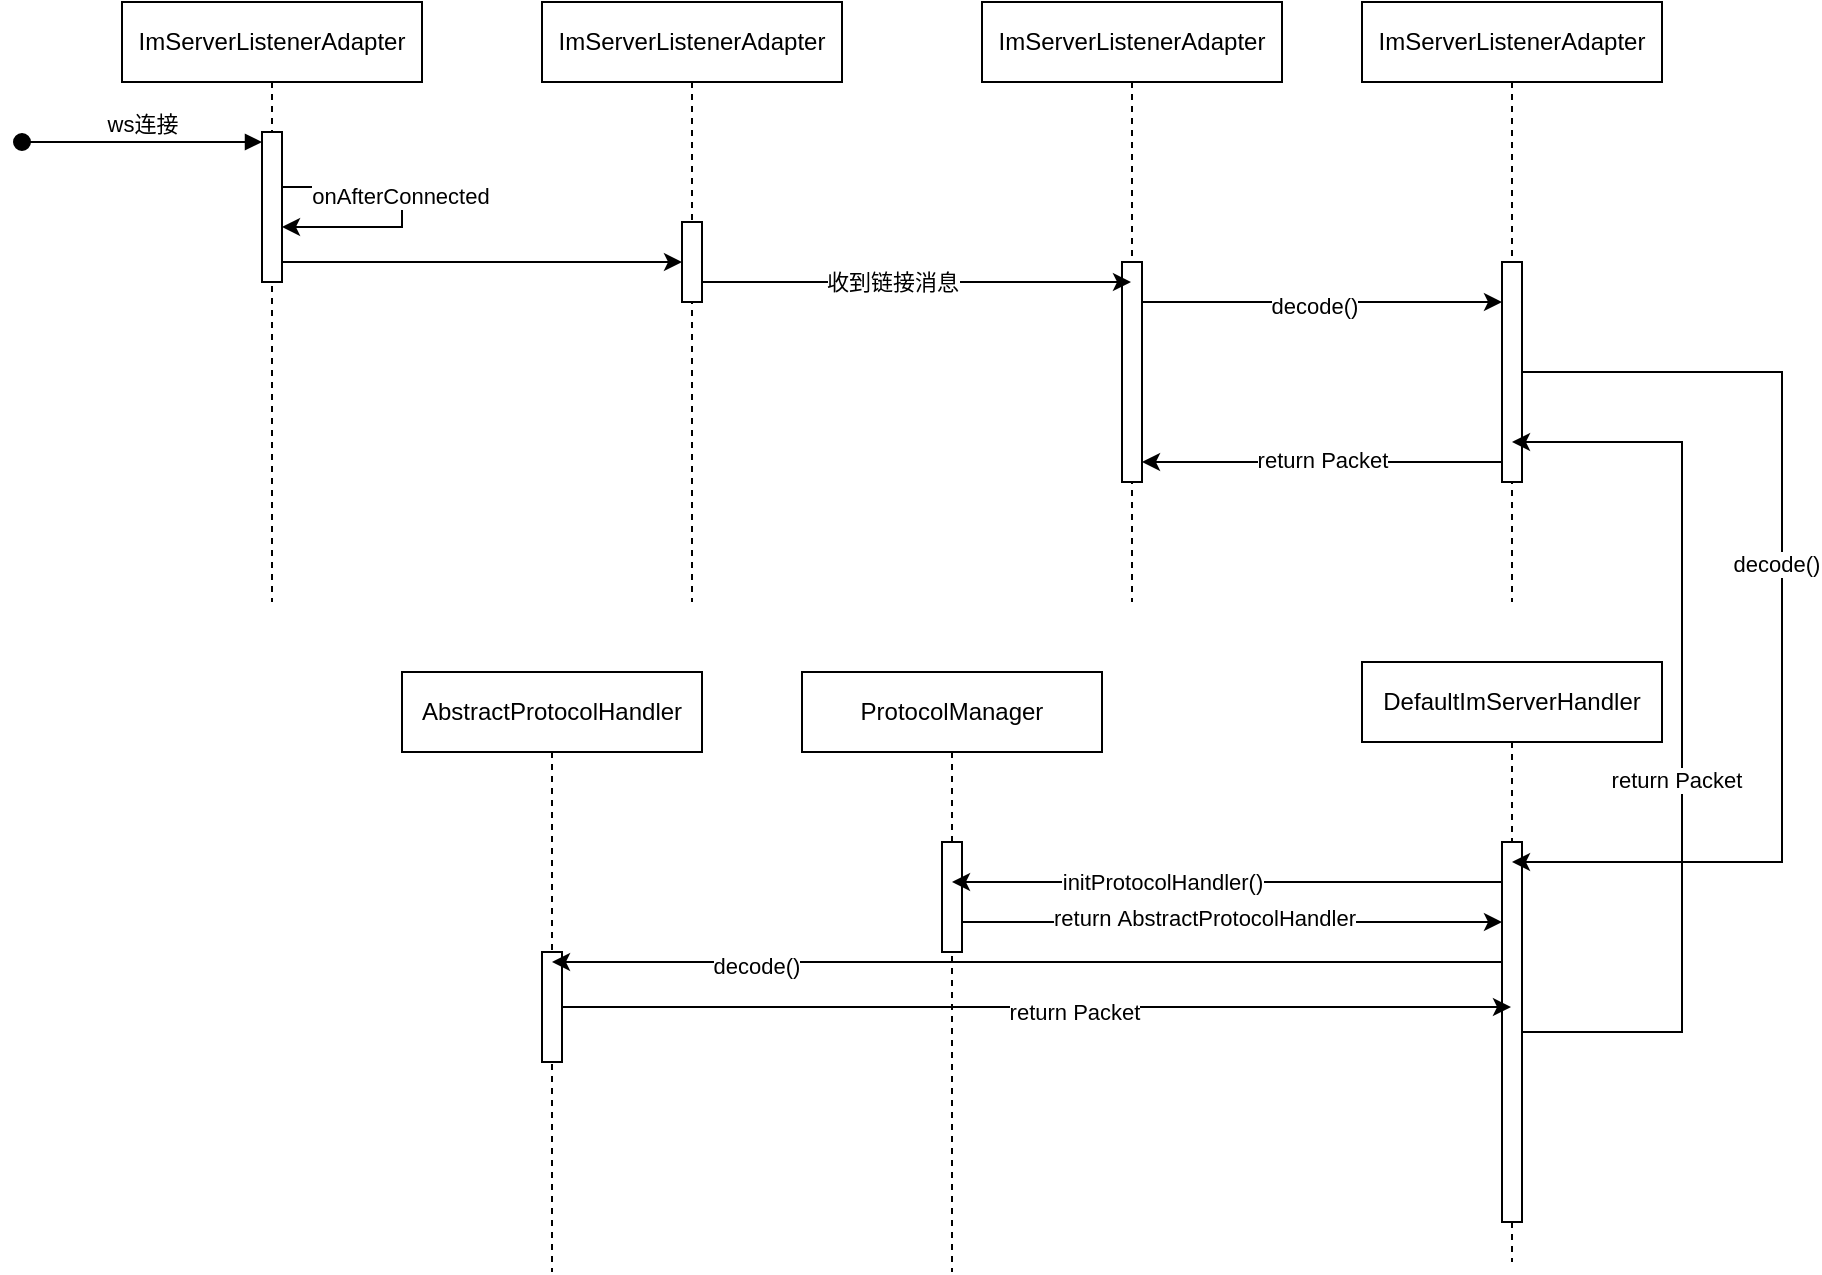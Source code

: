 <mxfile version="21.3.4" type="github">
  <diagram name="Page-1" id="2YBvvXClWsGukQMizWep">
    <mxGraphModel dx="1846" dy="541" grid="1" gridSize="10" guides="1" tooltips="1" connect="1" arrows="1" fold="1" page="1" pageScale="1" pageWidth="850" pageHeight="1100" math="0" shadow="0">
      <root>
        <mxCell id="0" />
        <mxCell id="1" parent="0" />
        <mxCell id="aM9ryv3xv72pqoxQDRHE-1" value="ImServerListenerAdapter" style="shape=umlLifeline;perimeter=lifelinePerimeter;whiteSpace=wrap;html=1;container=0;dropTarget=0;collapsible=0;recursiveResize=0;outlineConnect=0;portConstraint=eastwest;newEdgeStyle={&quot;edgeStyle&quot;:&quot;elbowEdgeStyle&quot;,&quot;elbow&quot;:&quot;vertical&quot;,&quot;curved&quot;:0,&quot;rounded&quot;:0};" parent="1" vertex="1">
          <mxGeometry x="20" y="30" width="150" height="300" as="geometry" />
        </mxCell>
        <mxCell id="uTipOrtx8uae4RCYPng3-7" style="edgeStyle=elbowEdgeStyle;rounded=0;orthogonalLoop=1;jettySize=auto;html=1;elbow=vertical;" edge="1" parent="aM9ryv3xv72pqoxQDRHE-1" source="aM9ryv3xv72pqoxQDRHE-2" target="aM9ryv3xv72pqoxQDRHE-2">
          <mxGeometry relative="1" as="geometry">
            <mxPoint x="-30" y="180" as="targetPoint" />
            <Array as="points">
              <mxPoint x="140" y="110" />
            </Array>
          </mxGeometry>
        </mxCell>
        <mxCell id="uTipOrtx8uae4RCYPng3-9" value="onAfterConnected" style="edgeLabel;html=1;align=center;verticalAlign=middle;resizable=0;points=[];" vertex="1" connectable="0" parent="uTipOrtx8uae4RCYPng3-7">
          <mxGeometry x="-0.077" y="-1" relative="1" as="geometry">
            <mxPoint as="offset" />
          </mxGeometry>
        </mxCell>
        <mxCell id="aM9ryv3xv72pqoxQDRHE-2" value="" style="html=1;points=[];perimeter=orthogonalPerimeter;outlineConnect=0;targetShapes=umlLifeline;portConstraint=eastwest;newEdgeStyle={&quot;edgeStyle&quot;:&quot;elbowEdgeStyle&quot;,&quot;elbow&quot;:&quot;vertical&quot;,&quot;curved&quot;:0,&quot;rounded&quot;:0};" parent="aM9ryv3xv72pqoxQDRHE-1" vertex="1">
          <mxGeometry x="70" y="65" width="10" height="75" as="geometry" />
        </mxCell>
        <mxCell id="aM9ryv3xv72pqoxQDRHE-3" value="ws连接" style="html=1;verticalAlign=bottom;startArrow=oval;endArrow=block;startSize=8;edgeStyle=elbowEdgeStyle;elbow=vertical;curved=0;rounded=0;" parent="aM9ryv3xv72pqoxQDRHE-1" target="aM9ryv3xv72pqoxQDRHE-2" edge="1">
          <mxGeometry relative="1" as="geometry">
            <mxPoint x="-50" y="70" as="sourcePoint" />
          </mxGeometry>
        </mxCell>
        <mxCell id="uTipOrtx8uae4RCYPng3-19" value="ImServerListenerAdapter" style="shape=umlLifeline;perimeter=lifelinePerimeter;whiteSpace=wrap;html=1;container=0;dropTarget=0;collapsible=0;recursiveResize=0;outlineConnect=0;portConstraint=eastwest;newEdgeStyle={&quot;edgeStyle&quot;:&quot;elbowEdgeStyle&quot;,&quot;elbow&quot;:&quot;vertical&quot;,&quot;curved&quot;:0,&quot;rounded&quot;:0};" vertex="1" parent="1">
          <mxGeometry x="230" y="30" width="150" height="300" as="geometry" />
        </mxCell>
        <mxCell id="uTipOrtx8uae4RCYPng3-23" value="" style="html=1;points=[];perimeter=orthogonalPerimeter;outlineConnect=0;targetShapes=umlLifeline;portConstraint=eastwest;newEdgeStyle={&quot;edgeStyle&quot;:&quot;elbowEdgeStyle&quot;,&quot;elbow&quot;:&quot;vertical&quot;,&quot;curved&quot;:0,&quot;rounded&quot;:0};" vertex="1" parent="uTipOrtx8uae4RCYPng3-19">
          <mxGeometry x="70" y="110" width="10" height="40" as="geometry" />
        </mxCell>
        <mxCell id="uTipOrtx8uae4RCYPng3-27" value="ImServerListenerAdapter" style="shape=umlLifeline;perimeter=lifelinePerimeter;whiteSpace=wrap;html=1;container=0;dropTarget=0;collapsible=0;recursiveResize=0;outlineConnect=0;portConstraint=eastwest;newEdgeStyle={&quot;edgeStyle&quot;:&quot;elbowEdgeStyle&quot;,&quot;elbow&quot;:&quot;vertical&quot;,&quot;curved&quot;:0,&quot;rounded&quot;:0};" vertex="1" parent="1">
          <mxGeometry x="450" y="30" width="150" height="300" as="geometry" />
        </mxCell>
        <mxCell id="uTipOrtx8uae4RCYPng3-28" value="" style="html=1;points=[];perimeter=orthogonalPerimeter;outlineConnect=0;targetShapes=umlLifeline;portConstraint=eastwest;newEdgeStyle={&quot;edgeStyle&quot;:&quot;elbowEdgeStyle&quot;,&quot;elbow&quot;:&quot;vertical&quot;,&quot;curved&quot;:0,&quot;rounded&quot;:0};" vertex="1" parent="uTipOrtx8uae4RCYPng3-27">
          <mxGeometry x="70" y="130" width="10" height="110" as="geometry" />
        </mxCell>
        <mxCell id="uTipOrtx8uae4RCYPng3-12" style="edgeStyle=elbowEdgeStyle;rounded=0;orthogonalLoop=1;jettySize=auto;html=1;elbow=vertical;curved=0;" edge="1" parent="1" source="aM9ryv3xv72pqoxQDRHE-2" target="uTipOrtx8uae4RCYPng3-23">
          <mxGeometry relative="1" as="geometry">
            <mxPoint x="350" y="160" as="targetPoint" />
            <Array as="points">
              <mxPoint x="200" y="160" />
            </Array>
          </mxGeometry>
        </mxCell>
        <mxCell id="uTipOrtx8uae4RCYPng3-30" style="edgeStyle=elbowEdgeStyle;rounded=0;orthogonalLoop=1;jettySize=auto;html=1;elbow=vertical;curved=0;" edge="1" parent="1" source="uTipOrtx8uae4RCYPng3-23" target="uTipOrtx8uae4RCYPng3-27">
          <mxGeometry relative="1" as="geometry">
            <Array as="points">
              <mxPoint x="380" y="170" />
            </Array>
          </mxGeometry>
        </mxCell>
        <mxCell id="uTipOrtx8uae4RCYPng3-36" value="收到链接消息" style="edgeLabel;html=1;align=center;verticalAlign=middle;resizable=0;points=[];" vertex="1" connectable="0" parent="uTipOrtx8uae4RCYPng3-30">
          <mxGeometry x="-0.116" relative="1" as="geometry">
            <mxPoint as="offset" />
          </mxGeometry>
        </mxCell>
        <mxCell id="uTipOrtx8uae4RCYPng3-34" value="ImServerListenerAdapter" style="shape=umlLifeline;perimeter=lifelinePerimeter;whiteSpace=wrap;html=1;container=0;dropTarget=0;collapsible=0;recursiveResize=0;outlineConnect=0;portConstraint=eastwest;newEdgeStyle={&quot;edgeStyle&quot;:&quot;elbowEdgeStyle&quot;,&quot;elbow&quot;:&quot;vertical&quot;,&quot;curved&quot;:0,&quot;rounded&quot;:0};" vertex="1" parent="1">
          <mxGeometry x="640" y="30" width="150" height="300" as="geometry" />
        </mxCell>
        <mxCell id="uTipOrtx8uae4RCYPng3-35" value="" style="html=1;points=[];perimeter=orthogonalPerimeter;outlineConnect=0;targetShapes=umlLifeline;portConstraint=eastwest;newEdgeStyle={&quot;edgeStyle&quot;:&quot;elbowEdgeStyle&quot;,&quot;elbow&quot;:&quot;vertical&quot;,&quot;curved&quot;:0,&quot;rounded&quot;:0};" vertex="1" parent="uTipOrtx8uae4RCYPng3-34">
          <mxGeometry x="70" y="130" width="10" height="110" as="geometry" />
        </mxCell>
        <mxCell id="uTipOrtx8uae4RCYPng3-37" style="edgeStyle=elbowEdgeStyle;rounded=0;orthogonalLoop=1;jettySize=auto;html=1;elbow=vertical;curved=0;" edge="1" parent="1" target="uTipOrtx8uae4RCYPng3-35">
          <mxGeometry relative="1" as="geometry">
            <mxPoint x="530" y="180" as="sourcePoint" />
            <mxPoint x="715.5" y="198" as="targetPoint" />
            <Array as="points">
              <mxPoint x="623" y="180" />
            </Array>
          </mxGeometry>
        </mxCell>
        <mxCell id="uTipOrtx8uae4RCYPng3-38" value="decode()" style="edgeLabel;html=1;align=center;verticalAlign=middle;resizable=0;points=[];" vertex="1" connectable="0" parent="uTipOrtx8uae4RCYPng3-37">
          <mxGeometry x="-0.048" y="-2" relative="1" as="geometry">
            <mxPoint as="offset" />
          </mxGeometry>
        </mxCell>
        <mxCell id="uTipOrtx8uae4RCYPng3-39" style="edgeStyle=elbowEdgeStyle;rounded=0;orthogonalLoop=1;jettySize=auto;html=1;elbow=vertical;curved=0;" edge="1" parent="1">
          <mxGeometry relative="1" as="geometry">
            <mxPoint x="710" y="260" as="sourcePoint" />
            <mxPoint x="530" y="260" as="targetPoint" />
            <Array as="points">
              <mxPoint x="620" y="260" />
            </Array>
          </mxGeometry>
        </mxCell>
        <mxCell id="uTipOrtx8uae4RCYPng3-40" value="return Packet" style="edgeLabel;html=1;align=center;verticalAlign=middle;resizable=0;points=[];" vertex="1" connectable="0" parent="uTipOrtx8uae4RCYPng3-39">
          <mxGeometry x="-0.72" y="-1" relative="1" as="geometry">
            <mxPoint x="-65" as="offset" />
          </mxGeometry>
        </mxCell>
        <mxCell id="uTipOrtx8uae4RCYPng3-43" value="DefaultImServerHandler" style="shape=umlLifeline;perimeter=lifelinePerimeter;whiteSpace=wrap;html=1;container=0;dropTarget=0;collapsible=0;recursiveResize=0;outlineConnect=0;portConstraint=eastwest;newEdgeStyle={&quot;edgeStyle&quot;:&quot;elbowEdgeStyle&quot;,&quot;elbow&quot;:&quot;vertical&quot;,&quot;curved&quot;:0,&quot;rounded&quot;:0};" vertex="1" parent="1">
          <mxGeometry x="640" y="360" width="150" height="300" as="geometry" />
        </mxCell>
        <mxCell id="uTipOrtx8uae4RCYPng3-44" value="" style="html=1;points=[];perimeter=orthogonalPerimeter;outlineConnect=0;targetShapes=umlLifeline;portConstraint=eastwest;newEdgeStyle={&quot;edgeStyle&quot;:&quot;elbowEdgeStyle&quot;,&quot;elbow&quot;:&quot;vertical&quot;,&quot;curved&quot;:0,&quot;rounded&quot;:0};" vertex="1" parent="uTipOrtx8uae4RCYPng3-43">
          <mxGeometry x="70" y="90" width="10" height="190" as="geometry" />
        </mxCell>
        <mxCell id="uTipOrtx8uae4RCYPng3-45" style="edgeStyle=elbowEdgeStyle;rounded=0;orthogonalLoop=1;jettySize=auto;html=1;elbow=vertical;curved=0;" edge="1" parent="1" source="uTipOrtx8uae4RCYPng3-35" target="uTipOrtx8uae4RCYPng3-43">
          <mxGeometry relative="1" as="geometry">
            <Array as="points">
              <mxPoint x="850" y="460" />
            </Array>
          </mxGeometry>
        </mxCell>
        <mxCell id="uTipOrtx8uae4RCYPng3-46" value="decode()" style="edgeLabel;html=1;align=center;verticalAlign=middle;resizable=0;points=[];" vertex="1" connectable="0" parent="uTipOrtx8uae4RCYPng3-45">
          <mxGeometry x="-0.113" y="-3" relative="1" as="geometry">
            <mxPoint as="offset" />
          </mxGeometry>
        </mxCell>
        <mxCell id="uTipOrtx8uae4RCYPng3-47" style="edgeStyle=elbowEdgeStyle;rounded=0;orthogonalLoop=1;jettySize=auto;html=1;elbow=vertical;curved=0;" edge="1" parent="1" source="uTipOrtx8uae4RCYPng3-44" target="uTipOrtx8uae4RCYPng3-34">
          <mxGeometry relative="1" as="geometry">
            <Array as="points">
              <mxPoint x="800" y="250" />
              <mxPoint x="800" y="260" />
            </Array>
          </mxGeometry>
        </mxCell>
        <mxCell id="uTipOrtx8uae4RCYPng3-48" value="return Packet" style="edgeLabel;html=1;align=center;verticalAlign=middle;resizable=0;points=[];" vertex="1" connectable="0" parent="uTipOrtx8uae4RCYPng3-47">
          <mxGeometry x="-0.104" y="3" relative="1" as="geometry">
            <mxPoint as="offset" />
          </mxGeometry>
        </mxCell>
        <mxCell id="uTipOrtx8uae4RCYPng3-50" value="ProtocolManager" style="shape=umlLifeline;perimeter=lifelinePerimeter;whiteSpace=wrap;html=1;container=0;dropTarget=0;collapsible=0;recursiveResize=0;outlineConnect=0;portConstraint=eastwest;newEdgeStyle={&quot;edgeStyle&quot;:&quot;elbowEdgeStyle&quot;,&quot;elbow&quot;:&quot;vertical&quot;,&quot;curved&quot;:0,&quot;rounded&quot;:0};" vertex="1" parent="1">
          <mxGeometry x="360" y="365" width="150" height="300" as="geometry" />
        </mxCell>
        <mxCell id="uTipOrtx8uae4RCYPng3-51" value="" style="html=1;points=[];perimeter=orthogonalPerimeter;outlineConnect=0;targetShapes=umlLifeline;portConstraint=eastwest;newEdgeStyle={&quot;edgeStyle&quot;:&quot;elbowEdgeStyle&quot;,&quot;elbow&quot;:&quot;vertical&quot;,&quot;curved&quot;:0,&quot;rounded&quot;:0};" vertex="1" parent="uTipOrtx8uae4RCYPng3-50">
          <mxGeometry x="70" y="85" width="10" height="55" as="geometry" />
        </mxCell>
        <mxCell id="uTipOrtx8uae4RCYPng3-52" style="edgeStyle=elbowEdgeStyle;rounded=0;orthogonalLoop=1;jettySize=auto;html=1;elbow=vertical;curved=0;" edge="1" parent="1" source="uTipOrtx8uae4RCYPng3-44" target="uTipOrtx8uae4RCYPng3-50">
          <mxGeometry relative="1" as="geometry">
            <Array as="points">
              <mxPoint x="640" y="470" />
              <mxPoint x="610" y="520" />
            </Array>
          </mxGeometry>
        </mxCell>
        <mxCell id="uTipOrtx8uae4RCYPng3-53" value="initProtocolHandler()" style="edgeLabel;html=1;align=center;verticalAlign=middle;resizable=0;points=[];" vertex="1" connectable="0" parent="uTipOrtx8uae4RCYPng3-52">
          <mxGeometry x="0.236" relative="1" as="geometry">
            <mxPoint as="offset" />
          </mxGeometry>
        </mxCell>
        <mxCell id="uTipOrtx8uae4RCYPng3-54" style="edgeStyle=elbowEdgeStyle;rounded=0;orthogonalLoop=1;jettySize=auto;html=1;elbow=vertical;curved=0;" edge="1" parent="1" source="uTipOrtx8uae4RCYPng3-51" target="uTipOrtx8uae4RCYPng3-44">
          <mxGeometry relative="1" as="geometry">
            <Array as="points">
              <mxPoint x="660" y="490" />
            </Array>
          </mxGeometry>
        </mxCell>
        <mxCell id="uTipOrtx8uae4RCYPng3-55" value="return&amp;nbsp;AbstractProtocolHandler" style="edgeLabel;html=1;align=center;verticalAlign=middle;resizable=0;points=[];" vertex="1" connectable="0" parent="uTipOrtx8uae4RCYPng3-54">
          <mxGeometry x="-0.105" y="2" relative="1" as="geometry">
            <mxPoint as="offset" />
          </mxGeometry>
        </mxCell>
        <mxCell id="uTipOrtx8uae4RCYPng3-63" value="AbstractProtocolHandler" style="shape=umlLifeline;perimeter=lifelinePerimeter;whiteSpace=wrap;html=1;container=0;dropTarget=0;collapsible=0;recursiveResize=0;outlineConnect=0;portConstraint=eastwest;newEdgeStyle={&quot;edgeStyle&quot;:&quot;elbowEdgeStyle&quot;,&quot;elbow&quot;:&quot;vertical&quot;,&quot;curved&quot;:0,&quot;rounded&quot;:0};" vertex="1" parent="1">
          <mxGeometry x="160" y="365" width="150" height="300" as="geometry" />
        </mxCell>
        <mxCell id="uTipOrtx8uae4RCYPng3-64" value="" style="html=1;points=[];perimeter=orthogonalPerimeter;outlineConnect=0;targetShapes=umlLifeline;portConstraint=eastwest;newEdgeStyle={&quot;edgeStyle&quot;:&quot;elbowEdgeStyle&quot;,&quot;elbow&quot;:&quot;vertical&quot;,&quot;curved&quot;:0,&quot;rounded&quot;:0};" vertex="1" parent="uTipOrtx8uae4RCYPng3-63">
          <mxGeometry x="70" y="140" width="10" height="55" as="geometry" />
        </mxCell>
        <mxCell id="uTipOrtx8uae4RCYPng3-65" style="edgeStyle=elbowEdgeStyle;rounded=0;orthogonalLoop=1;jettySize=auto;html=1;elbow=vertical;curved=0;" edge="1" parent="1" source="uTipOrtx8uae4RCYPng3-44" target="uTipOrtx8uae4RCYPng3-63">
          <mxGeometry relative="1" as="geometry">
            <Array as="points">
              <mxPoint x="550" y="510" />
            </Array>
          </mxGeometry>
        </mxCell>
        <mxCell id="uTipOrtx8uae4RCYPng3-66" value="decode()" style="edgeLabel;html=1;align=center;verticalAlign=middle;resizable=0;points=[];" vertex="1" connectable="0" parent="uTipOrtx8uae4RCYPng3-65">
          <mxGeometry x="0.573" y="2" relative="1" as="geometry">
            <mxPoint as="offset" />
          </mxGeometry>
        </mxCell>
        <mxCell id="uTipOrtx8uae4RCYPng3-67" style="edgeStyle=elbowEdgeStyle;rounded=0;orthogonalLoop=1;jettySize=auto;html=1;elbow=vertical;curved=0;" edge="1" parent="1" source="uTipOrtx8uae4RCYPng3-64" target="uTipOrtx8uae4RCYPng3-43">
          <mxGeometry relative="1" as="geometry" />
        </mxCell>
        <mxCell id="uTipOrtx8uae4RCYPng3-68" value="return Packet" style="edgeLabel;html=1;align=center;verticalAlign=middle;resizable=0;points=[];" vertex="1" connectable="0" parent="uTipOrtx8uae4RCYPng3-67">
          <mxGeometry x="0.079" y="-2" relative="1" as="geometry">
            <mxPoint as="offset" />
          </mxGeometry>
        </mxCell>
      </root>
    </mxGraphModel>
  </diagram>
</mxfile>
